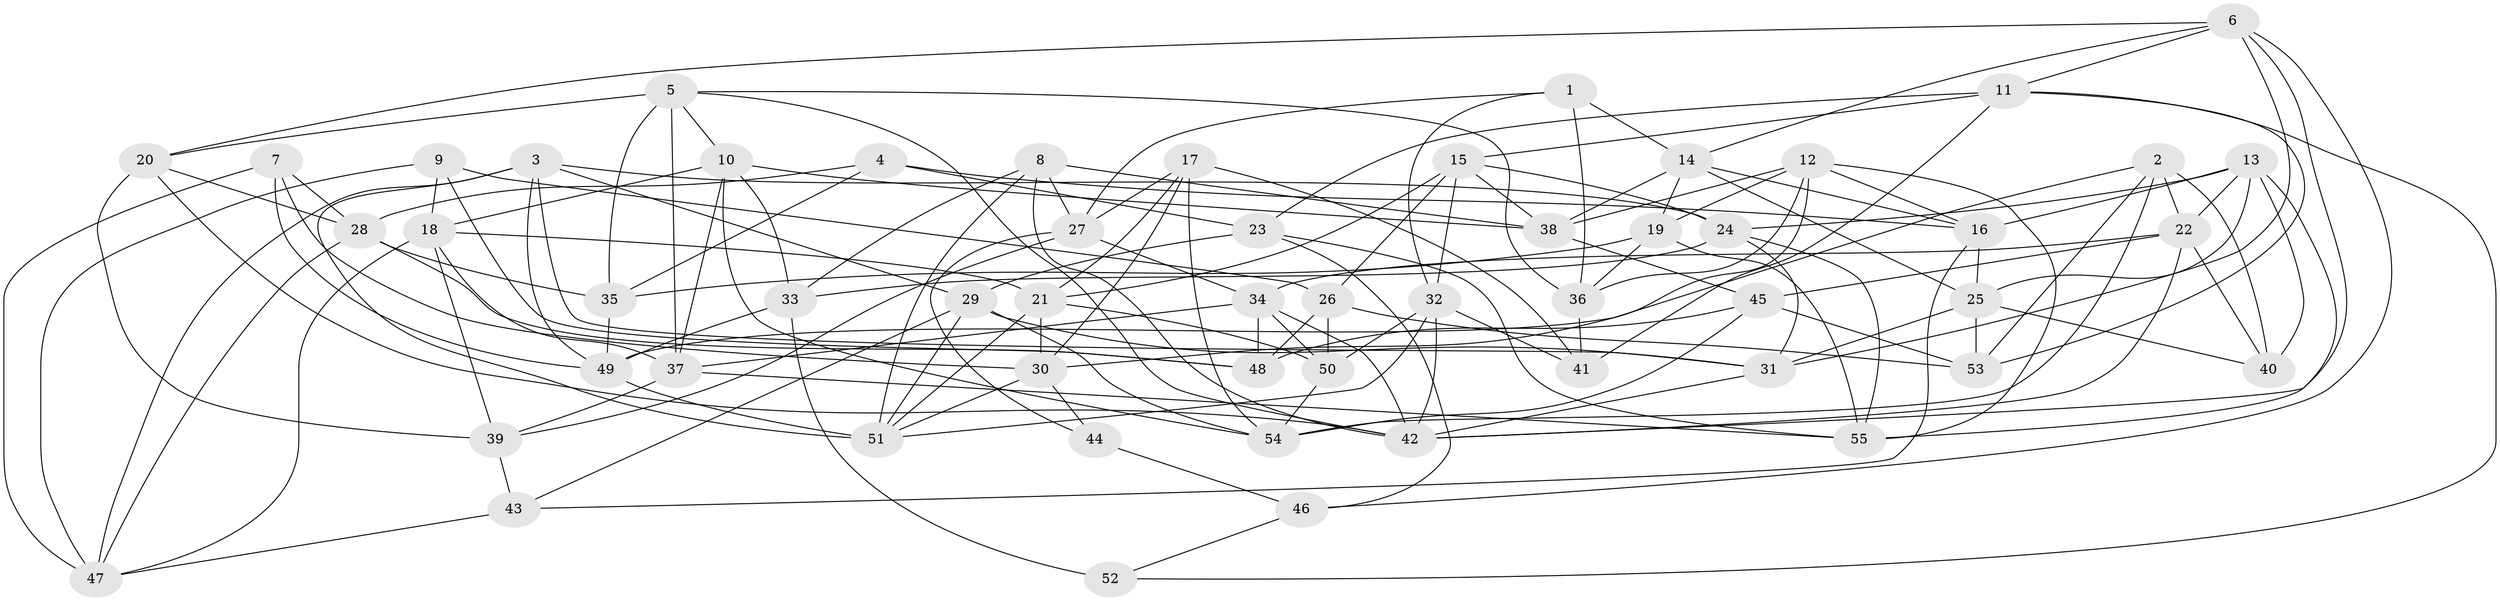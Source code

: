 // original degree distribution, {4: 1.0}
// Generated by graph-tools (version 1.1) at 2025/45/03/06/25 01:45:11]
// undirected, 55 vertices, 148 edges
graph export_dot {
graph [start="1"]
  node [color=gray90,style=filled];
  1;
  2;
  3;
  4;
  5;
  6;
  7;
  8;
  9;
  10;
  11;
  12;
  13;
  14;
  15;
  16;
  17;
  18;
  19;
  20;
  21;
  22;
  23;
  24;
  25;
  26;
  27;
  28;
  29;
  30;
  31;
  32;
  33;
  34;
  35;
  36;
  37;
  38;
  39;
  40;
  41;
  42;
  43;
  44;
  45;
  46;
  47;
  48;
  49;
  50;
  51;
  52;
  53;
  54;
  55;
  1 -- 14 [weight=1.0];
  1 -- 27 [weight=1.0];
  1 -- 32 [weight=1.0];
  1 -- 36 [weight=1.0];
  2 -- 22 [weight=1.0];
  2 -- 40 [weight=2.0];
  2 -- 49 [weight=1.0];
  2 -- 53 [weight=1.0];
  2 -- 54 [weight=1.0];
  3 -- 24 [weight=1.0];
  3 -- 29 [weight=1.0];
  3 -- 31 [weight=1.0];
  3 -- 47 [weight=1.0];
  3 -- 49 [weight=1.0];
  3 -- 51 [weight=1.0];
  4 -- 16 [weight=1.0];
  4 -- 23 [weight=1.0];
  4 -- 28 [weight=1.0];
  4 -- 35 [weight=1.0];
  5 -- 10 [weight=1.0];
  5 -- 20 [weight=1.0];
  5 -- 35 [weight=1.0];
  5 -- 36 [weight=1.0];
  5 -- 37 [weight=1.0];
  5 -- 42 [weight=1.0];
  6 -- 11 [weight=1.0];
  6 -- 14 [weight=1.0];
  6 -- 20 [weight=1.0];
  6 -- 31 [weight=1.0];
  6 -- 42 [weight=1.0];
  6 -- 46 [weight=1.0];
  7 -- 28 [weight=1.0];
  7 -- 30 [weight=1.0];
  7 -- 47 [weight=1.0];
  7 -- 49 [weight=1.0];
  8 -- 27 [weight=1.0];
  8 -- 33 [weight=1.0];
  8 -- 38 [weight=1.0];
  8 -- 42 [weight=1.0];
  8 -- 51 [weight=2.0];
  9 -- 18 [weight=1.0];
  9 -- 26 [weight=1.0];
  9 -- 47 [weight=1.0];
  9 -- 48 [weight=1.0];
  10 -- 18 [weight=1.0];
  10 -- 33 [weight=1.0];
  10 -- 37 [weight=1.0];
  10 -- 38 [weight=1.0];
  10 -- 54 [weight=1.0];
  11 -- 15 [weight=1.0];
  11 -- 23 [weight=1.0];
  11 -- 41 [weight=1.0];
  11 -- 52 [weight=1.0];
  11 -- 53 [weight=1.0];
  12 -- 16 [weight=1.0];
  12 -- 19 [weight=1.0];
  12 -- 30 [weight=1.0];
  12 -- 36 [weight=1.0];
  12 -- 38 [weight=1.0];
  12 -- 55 [weight=1.0];
  13 -- 16 [weight=1.0];
  13 -- 22 [weight=1.0];
  13 -- 24 [weight=1.0];
  13 -- 25 [weight=1.0];
  13 -- 40 [weight=1.0];
  13 -- 55 [weight=1.0];
  14 -- 16 [weight=1.0];
  14 -- 19 [weight=1.0];
  14 -- 25 [weight=1.0];
  14 -- 38 [weight=1.0];
  15 -- 21 [weight=1.0];
  15 -- 24 [weight=1.0];
  15 -- 26 [weight=1.0];
  15 -- 32 [weight=1.0];
  15 -- 38 [weight=1.0];
  16 -- 25 [weight=1.0];
  16 -- 43 [weight=1.0];
  17 -- 21 [weight=1.0];
  17 -- 27 [weight=1.0];
  17 -- 30 [weight=1.0];
  17 -- 41 [weight=2.0];
  17 -- 54 [weight=1.0];
  18 -- 21 [weight=1.0];
  18 -- 37 [weight=1.0];
  18 -- 39 [weight=1.0];
  18 -- 47 [weight=1.0];
  19 -- 35 [weight=2.0];
  19 -- 36 [weight=1.0];
  19 -- 55 [weight=1.0];
  20 -- 28 [weight=1.0];
  20 -- 39 [weight=2.0];
  20 -- 42 [weight=1.0];
  21 -- 30 [weight=1.0];
  21 -- 50 [weight=1.0];
  21 -- 51 [weight=1.0];
  22 -- 34 [weight=1.0];
  22 -- 40 [weight=1.0];
  22 -- 42 [weight=1.0];
  22 -- 45 [weight=1.0];
  23 -- 29 [weight=1.0];
  23 -- 46 [weight=2.0];
  23 -- 55 [weight=1.0];
  24 -- 31 [weight=1.0];
  24 -- 33 [weight=1.0];
  24 -- 55 [weight=1.0];
  25 -- 31 [weight=1.0];
  25 -- 40 [weight=2.0];
  25 -- 53 [weight=2.0];
  26 -- 48 [weight=1.0];
  26 -- 50 [weight=2.0];
  26 -- 53 [weight=1.0];
  27 -- 34 [weight=1.0];
  27 -- 39 [weight=1.0];
  27 -- 44 [weight=1.0];
  28 -- 35 [weight=1.0];
  28 -- 47 [weight=1.0];
  28 -- 48 [weight=1.0];
  29 -- 31 [weight=1.0];
  29 -- 43 [weight=1.0];
  29 -- 51 [weight=1.0];
  29 -- 54 [weight=1.0];
  30 -- 44 [weight=1.0];
  30 -- 51 [weight=1.0];
  31 -- 42 [weight=1.0];
  32 -- 41 [weight=1.0];
  32 -- 42 [weight=1.0];
  32 -- 50 [weight=1.0];
  32 -- 51 [weight=1.0];
  33 -- 49 [weight=1.0];
  33 -- 52 [weight=2.0];
  34 -- 37 [weight=1.0];
  34 -- 42 [weight=1.0];
  34 -- 48 [weight=1.0];
  34 -- 50 [weight=1.0];
  35 -- 49 [weight=1.0];
  36 -- 41 [weight=2.0];
  37 -- 39 [weight=1.0];
  37 -- 55 [weight=1.0];
  38 -- 45 [weight=1.0];
  39 -- 43 [weight=1.0];
  43 -- 47 [weight=1.0];
  44 -- 46 [weight=2.0];
  45 -- 48 [weight=2.0];
  45 -- 53 [weight=1.0];
  45 -- 54 [weight=1.0];
  46 -- 52 [weight=1.0];
  49 -- 51 [weight=1.0];
  50 -- 54 [weight=1.0];
}
